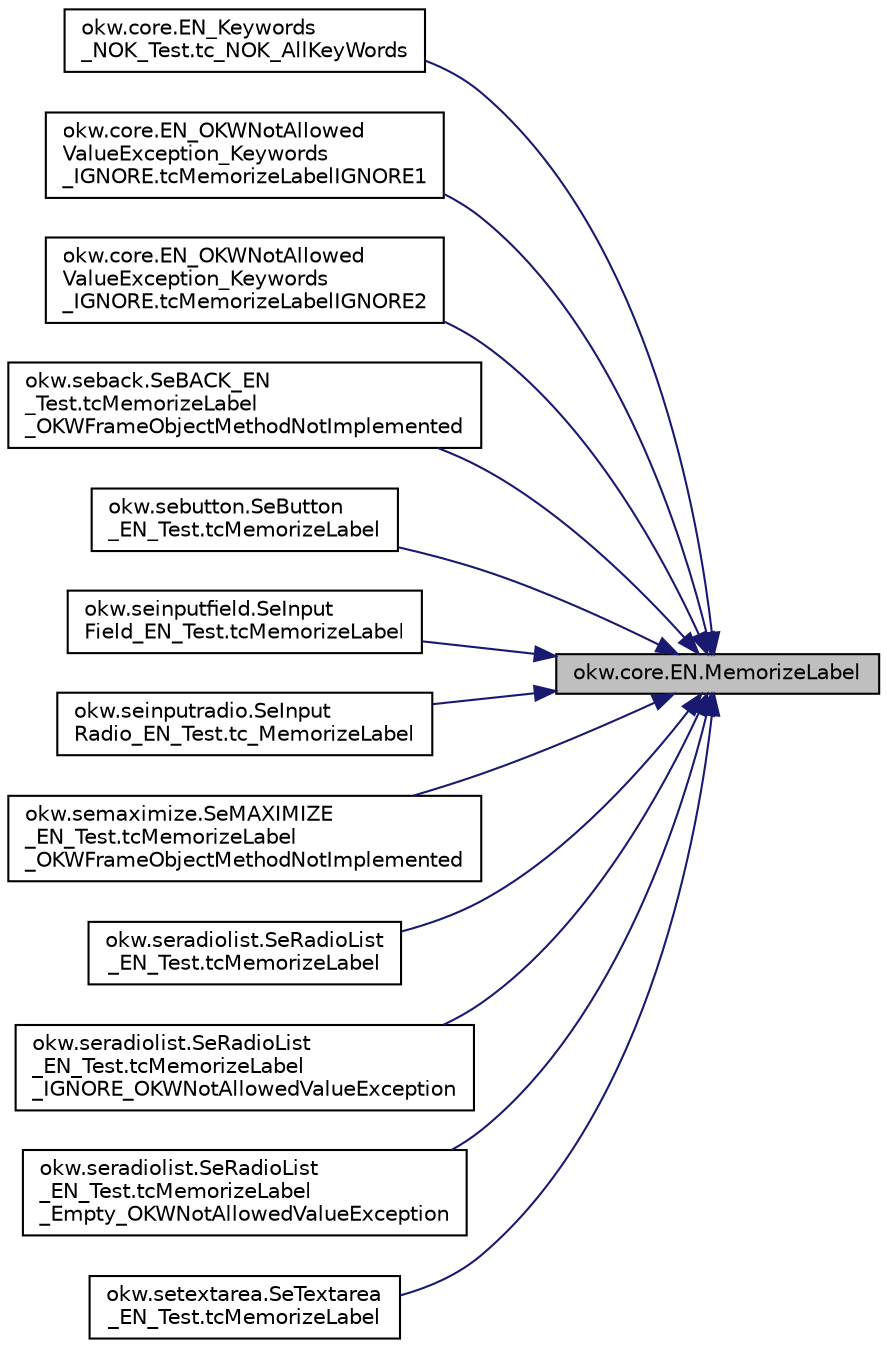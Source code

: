 digraph "okw.core.EN.MemorizeLabel"
{
 // INTERACTIVE_SVG=YES
 // LATEX_PDF_SIZE
  edge [fontname="Helvetica",fontsize="10",labelfontname="Helvetica",labelfontsize="10"];
  node [fontname="Helvetica",fontsize="10",shape=record];
  rankdir="RL";
  Node1338 [label="okw.core.EN.MemorizeLabel",height=0.2,width=0.4,color="black", fillcolor="grey75", style="filled", fontcolor="black",tooltip="Speirchert den aktuellen Wert der Etikette, und legt diesen unter fpsMemKeyName ab."];
  Node1338 -> Node1339 [dir="back",color="midnightblue",fontsize="10",style="solid",fontname="Helvetica"];
  Node1339 [label="okw.core.EN_Keywords\l_NOK_Test.tc_NOK_AllKeyWords",height=0.2,width=0.4,color="black", fillcolor="white", style="filled",URL="$classokw_1_1core_1_1_e_n___keywords___n_o_k___test.html#a81a960a2341dfb0e27da7871291c84dc",tooltip="Prüft methoden aufruf für einen einfachen Click."];
  Node1338 -> Node1340 [dir="back",color="midnightblue",fontsize="10",style="solid",fontname="Helvetica"];
  Node1340 [label="okw.core.EN_OKWNotAllowed\lValueException_Keywords\l_IGNORE.tcMemorizeLabelIGNORE1",height=0.2,width=0.4,color="black", fillcolor="white", style="filled",URL="$classokw_1_1core_1_1_e_n___o_k_w_not_allowed_value_exception___keywords___i_g_n_o_r_e.html#a2a8cb99a9d1cc182f3bc3ccf5b52848f",tooltip="Prüft ob \"${IGNORE} \" die Ausnahme okw.exceptions.OKWNotAllowedValueException auslöst."];
  Node1338 -> Node1341 [dir="back",color="midnightblue",fontsize="10",style="solid",fontname="Helvetica"];
  Node1341 [label="okw.core.EN_OKWNotAllowed\lValueException_Keywords\l_IGNORE.tcMemorizeLabelIGNORE2",height=0.2,width=0.4,color="black", fillcolor="white", style="filled",URL="$classokw_1_1core_1_1_e_n___o_k_w_not_allowed_value_exception___keywords___i_g_n_o_r_e.html#a15ebf4abb1c918d82e9def2e5eae825f",tooltip="Prüft ob \"\"${IGNORE}${TCN}\" die Ausnahme okw.exceptions.OKWNotAllowedValueException auslöst."];
  Node1338 -> Node1342 [dir="back",color="midnightblue",fontsize="10",style="solid",fontname="Helvetica"];
  Node1342 [label="okw.seback.SeBACK_EN\l_Test.tcMemorizeLabel\l_OKWFrameObjectMethodNotImplemented",height=0.2,width=0.4,color="black", fillcolor="white", style="filled",URL="$classokw_1_1seback_1_1_se_b_a_c_k___e_n___test.html#a358f3c52937a4a79b894000aac035a0c",tooltip="Teste das Schlüsselwort MemorizeLabel( FN, MemKey ) eines SeBACK Prüfen."];
  Node1338 -> Node1343 [dir="back",color="midnightblue",fontsize="10",style="solid",fontname="Helvetica"];
  Node1343 [label="okw.sebutton.SeButton\l_EN_Test.tcMemorizeLabel",height=0.2,width=0.4,color="black", fillcolor="white", style="filled",URL="$classokw_1_1sebutton_1_1_se_button___e_n___test.html#a877e96a4c7163b5c2444c6c7562f0b18",tooltip="Test des Schlüsselwortes MemorizeCaption für den GUI-Adapter SeButton."];
  Node1338 -> Node1344 [dir="back",color="midnightblue",fontsize="10",style="solid",fontname="Helvetica"];
  Node1344 [label="okw.seinputfield.SeInput\lField_EN_Test.tcMemorizeLabel",height=0.2,width=0.4,color="black", fillcolor="white", style="filled",URL="$classokw_1_1seinputfield_1_1_se_input_field___e_n___test.html#a7a1873af0534187d2dec6b893eb1724b",tooltip="Teste das Schlüsselwort MemorizeLabel( FN, MemKey ) eines SeInputText Prüfen."];
  Node1338 -> Node1345 [dir="back",color="midnightblue",fontsize="10",style="solid",fontname="Helvetica"];
  Node1345 [label="okw.seinputradio.SeInput\lRadio_EN_Test.tc_MemorizeLabel",height=0.2,width=0.4,color="black", fillcolor="white", style="filled",URL="$classokw_1_1seinputradio_1_1_se_input_radio___e_n___test.html#a91ede76ec307567c7cb9350b771087ea",tooltip="Test des Schlüsselwortes MemorizeLabel für den GUI-Adapter SeInputRadio."];
  Node1338 -> Node1346 [dir="back",color="midnightblue",fontsize="10",style="solid",fontname="Helvetica"];
  Node1346 [label="okw.semaximize.SeMAXIMIZE\l_EN_Test.tcMemorizeLabel\l_OKWFrameObjectMethodNotImplemented",height=0.2,width=0.4,color="black", fillcolor="white", style="filled",URL="$classokw_1_1semaximize_1_1_se_m_a_x_i_m_i_z_e___e_n___test.html#abe93049e59c87081b46706316384d4f0",tooltip="Teste das Schlüsselwort MemorizeLabel( FN, MemKey ) eines SeMAXIMIZE Prüfen."];
  Node1338 -> Node1347 [dir="back",color="midnightblue",fontsize="10",style="solid",fontname="Helvetica"];
  Node1347 [label="okw.seradiolist.SeRadioList\l_EN_Test.tcMemorizeLabel",height=0.2,width=0.4,color="black", fillcolor="white", style="filled",URL="$classokw_1_1seradiolist_1_1_se_radio_list___e_n___test.html#aafbc6e02614407b951d3d0c2bad06749",tooltip="Prüft die Methode SeRadioList.MemorizeValue."];
  Node1338 -> Node1348 [dir="back",color="midnightblue",fontsize="10",style="solid",fontname="Helvetica"];
  Node1348 [label="okw.seradiolist.SeRadioList\l_EN_Test.tcMemorizeLabel\l_IGNORE_OKWNotAllowedValueException",height=0.2,width=0.4,color="black", fillcolor="white", style="filled",URL="$classokw_1_1seradiolist_1_1_se_radio_list___e_n___test.html#aad44f3ce64e53fc776ecfe1e81586071",tooltip="Prüft die Methode SeRadioList.MemorizeLabel."];
  Node1338 -> Node1349 [dir="back",color="midnightblue",fontsize="10",style="solid",fontname="Helvetica"];
  Node1349 [label="okw.seradiolist.SeRadioList\l_EN_Test.tcMemorizeLabel\l_Empty_OKWNotAllowedValueException",height=0.2,width=0.4,color="black", fillcolor="white", style="filled",URL="$classokw_1_1seradiolist_1_1_se_radio_list___e_n___test.html#a6e06d4c997373698cfcd5584ca32b4bd",tooltip="Prüft die Methode SeRadioList.MemorizeLabel."];
  Node1338 -> Node1350 [dir="back",color="midnightblue",fontsize="10",style="solid",fontname="Helvetica"];
  Node1350 [label="okw.setextarea.SeTextarea\l_EN_Test.tcMemorizeLabel",height=0.2,width=0.4,color="black", fillcolor="white", style="filled",URL="$classokw_1_1setextarea_1_1_se_textarea___e_n___test.html#aacc69562cf7dc245b8bca578277033f8",tooltip="Teste das Schlüsselwort MemorizeLabel( FN, MemKey ) eines SeInputText Prüfen."];
}
